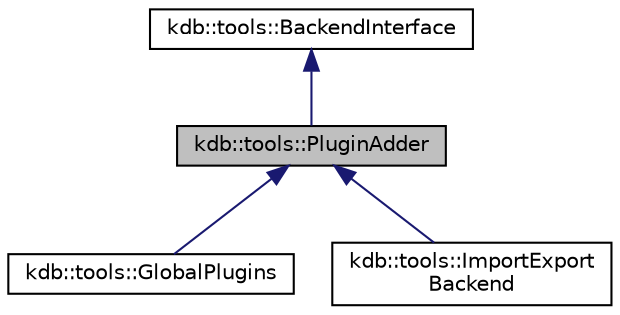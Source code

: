 digraph "kdb::tools::PluginAdder"
{
  edge [fontname="Helvetica",fontsize="10",labelfontname="Helvetica",labelfontsize="10"];
  node [fontname="Helvetica",fontsize="10",shape=record];
  Node1 [label="kdb::tools::PluginAdder",height=0.2,width=0.4,color="black", fillcolor="grey75", style="filled", fontcolor="black"];
  Node2 -> Node1 [dir="back",color="midnightblue",fontsize="10",style="solid"];
  Node2 [label="kdb::tools::BackendInterface",height=0.2,width=0.4,color="black", fillcolor="white", style="filled",URL="$classkdb_1_1tools_1_1BackendInterface.html",tooltip="Minimal interface to add plugins. "];
  Node1 -> Node3 [dir="back",color="midnightblue",fontsize="10",style="solid"];
  Node3 [label="kdb::tools::GlobalPlugins",height=0.2,width=0.4,color="black", fillcolor="white", style="filled",URL="$classkdb_1_1tools_1_1GlobalPlugins.html",tooltip="Low level representation of global plugins. "];
  Node1 -> Node4 [dir="back",color="midnightblue",fontsize="10",style="solid"];
  Node4 [label="kdb::tools::ImportExport\lBackend",height=0.2,width=0.4,color="black", fillcolor="white", style="filled",URL="$classkdb_1_1tools_1_1ImportExportBackend.html",tooltip="Backend for import/export functionality. "];
}
